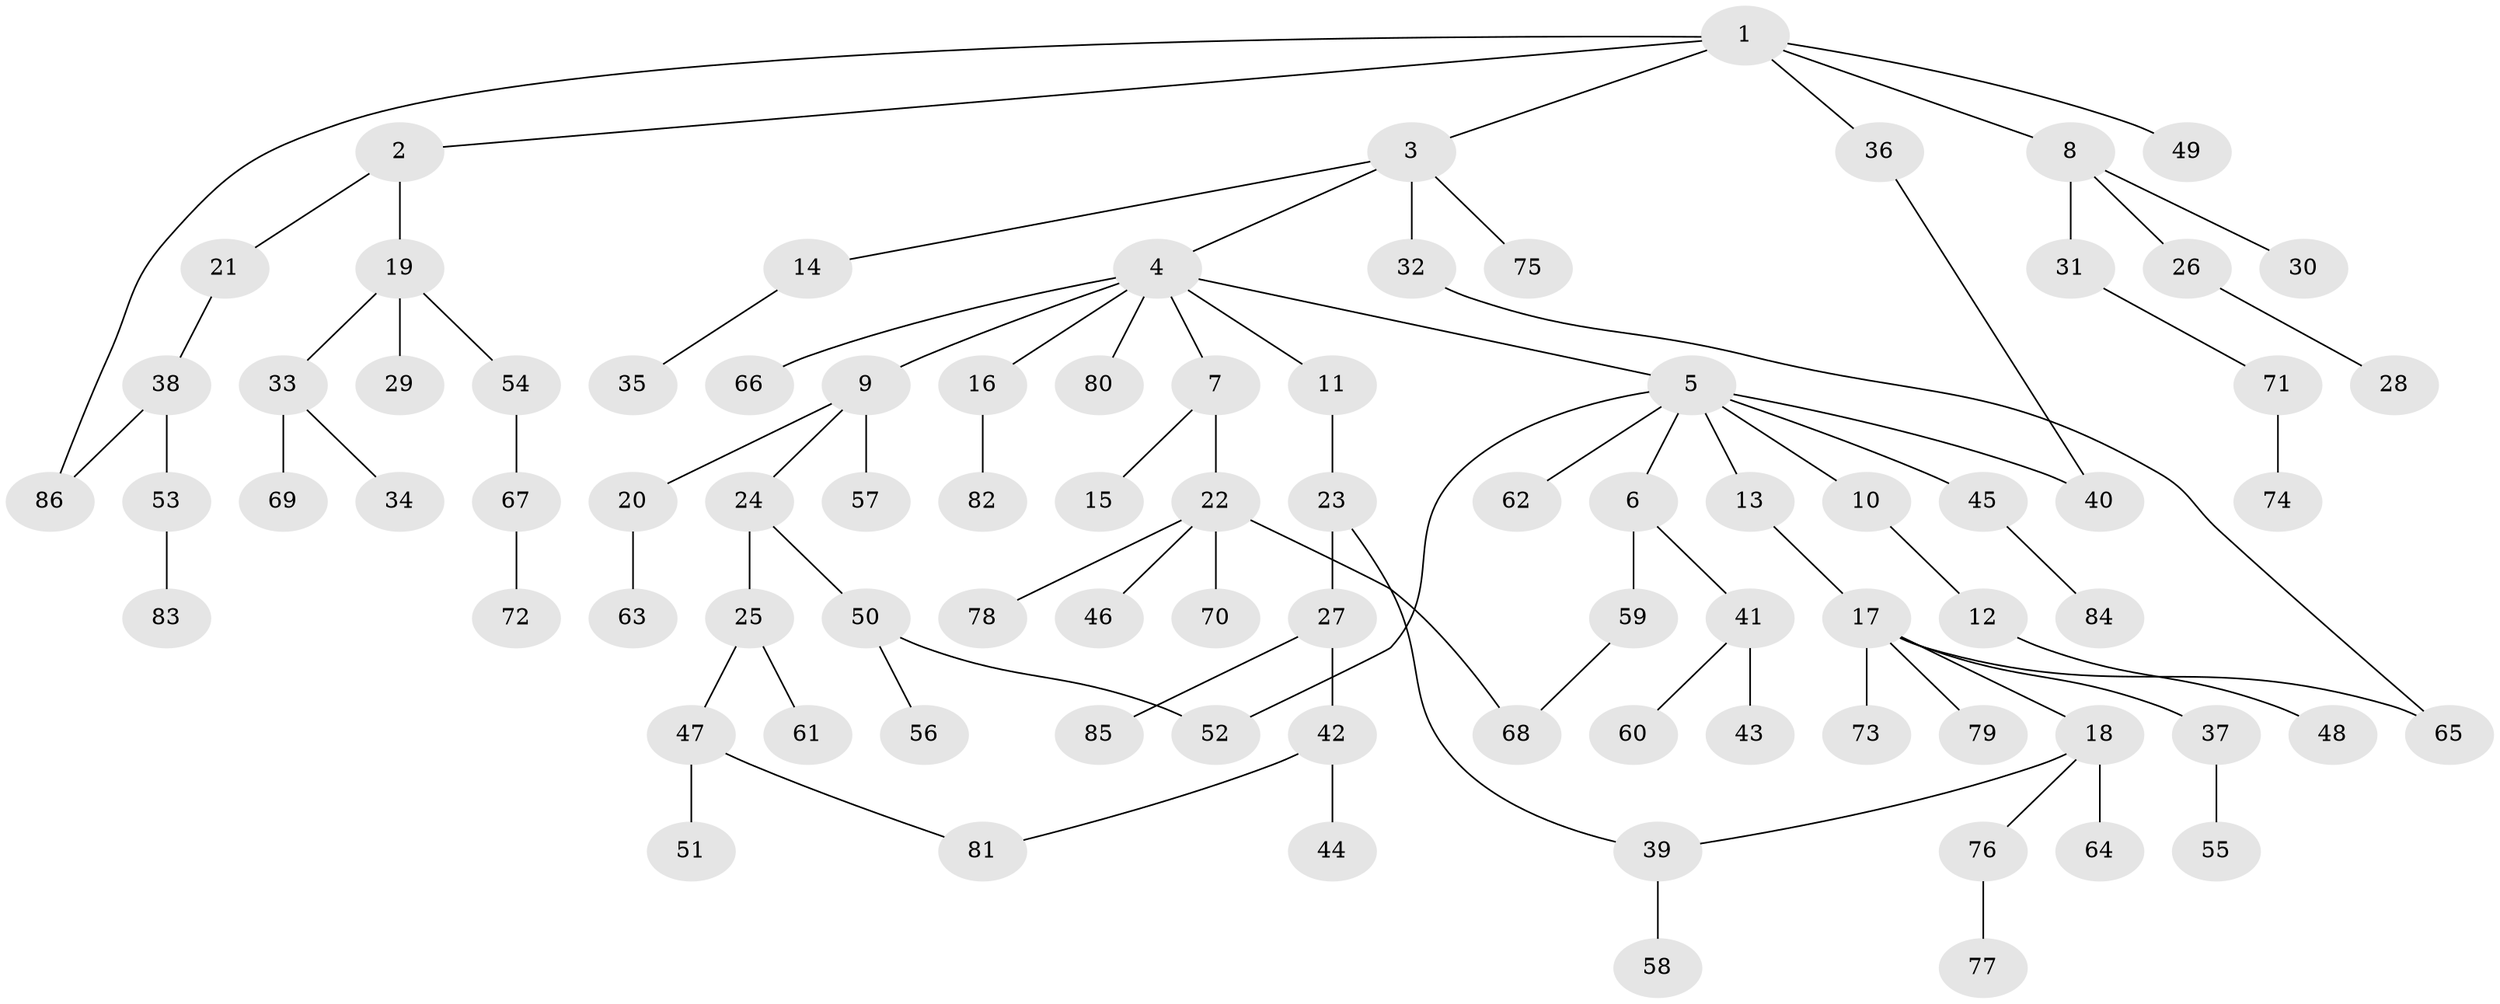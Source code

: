 // coarse degree distribution, {7: 0.03333333333333333, 5: 0.016666666666666666, 8: 0.016666666666666666, 3: 0.16666666666666666, 4: 0.06666666666666667, 2: 0.2833333333333333, 1: 0.4166666666666667}
// Generated by graph-tools (version 1.1) at 2025/16/03/04/25 18:16:47]
// undirected, 86 vertices, 92 edges
graph export_dot {
graph [start="1"]
  node [color=gray90,style=filled];
  1;
  2;
  3;
  4;
  5;
  6;
  7;
  8;
  9;
  10;
  11;
  12;
  13;
  14;
  15;
  16;
  17;
  18;
  19;
  20;
  21;
  22;
  23;
  24;
  25;
  26;
  27;
  28;
  29;
  30;
  31;
  32;
  33;
  34;
  35;
  36;
  37;
  38;
  39;
  40;
  41;
  42;
  43;
  44;
  45;
  46;
  47;
  48;
  49;
  50;
  51;
  52;
  53;
  54;
  55;
  56;
  57;
  58;
  59;
  60;
  61;
  62;
  63;
  64;
  65;
  66;
  67;
  68;
  69;
  70;
  71;
  72;
  73;
  74;
  75;
  76;
  77;
  78;
  79;
  80;
  81;
  82;
  83;
  84;
  85;
  86;
  1 -- 2;
  1 -- 3;
  1 -- 8;
  1 -- 36;
  1 -- 49;
  1 -- 86;
  2 -- 19;
  2 -- 21;
  3 -- 4;
  3 -- 14;
  3 -- 32;
  3 -- 75;
  4 -- 5;
  4 -- 7;
  4 -- 9;
  4 -- 11;
  4 -- 16;
  4 -- 66;
  4 -- 80;
  5 -- 6;
  5 -- 10;
  5 -- 13;
  5 -- 45;
  5 -- 52;
  5 -- 62;
  5 -- 40;
  6 -- 41;
  6 -- 59;
  7 -- 15;
  7 -- 22;
  8 -- 26;
  8 -- 30;
  8 -- 31;
  9 -- 20;
  9 -- 24;
  9 -- 57;
  10 -- 12;
  11 -- 23;
  12 -- 48;
  13 -- 17;
  14 -- 35;
  16 -- 82;
  17 -- 18;
  17 -- 37;
  17 -- 73;
  17 -- 79;
  17 -- 65;
  18 -- 39;
  18 -- 64;
  18 -- 76;
  19 -- 29;
  19 -- 33;
  19 -- 54;
  20 -- 63;
  21 -- 38;
  22 -- 46;
  22 -- 70;
  22 -- 78;
  22 -- 68;
  23 -- 27;
  23 -- 39;
  24 -- 25;
  24 -- 50;
  25 -- 47;
  25 -- 61;
  26 -- 28;
  27 -- 42;
  27 -- 85;
  31 -- 71;
  32 -- 65;
  33 -- 34;
  33 -- 69;
  36 -- 40;
  37 -- 55;
  38 -- 53;
  38 -- 86;
  39 -- 58;
  41 -- 43;
  41 -- 60;
  42 -- 44;
  42 -- 81;
  45 -- 84;
  47 -- 51;
  47 -- 81;
  50 -- 56;
  50 -- 52;
  53 -- 83;
  54 -- 67;
  59 -- 68;
  67 -- 72;
  71 -- 74;
  76 -- 77;
}
